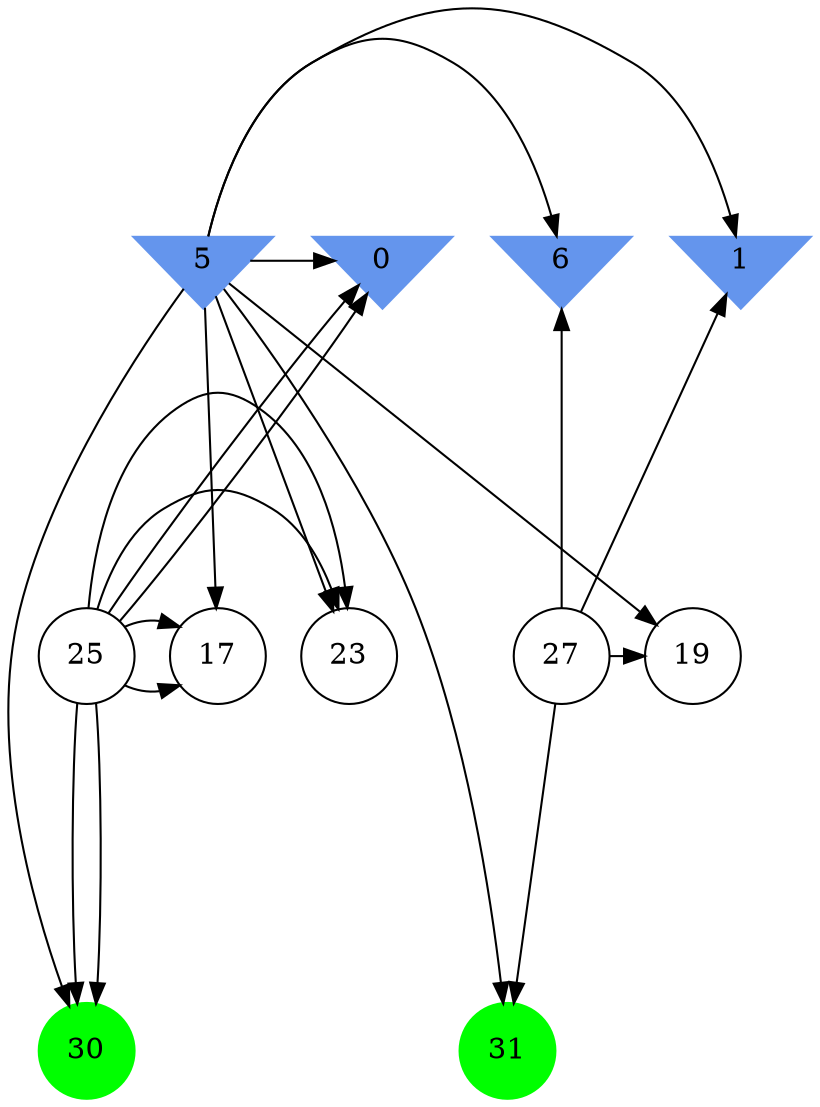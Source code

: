 digraph brain {
	ranksep=2.0;
	0 [shape=invtriangle,style=filled,color=cornflowerblue];
	1 [shape=invtriangle,style=filled,color=cornflowerblue];
	5 [shape=invtriangle,style=filled,color=cornflowerblue];
	6 [shape=invtriangle,style=filled,color=cornflowerblue];
	17 [shape=circle,color=black];
	19 [shape=circle,color=black];
	23 [shape=circle,color=black];
	25 [shape=circle,color=black];
	27 [shape=circle,color=black];
	30 [shape=circle,style=filled,color=green];
	31 [shape=circle,style=filled,color=green];
	25	->	23;
	25	->	0;
	25	->	30;
	25	->	17;
	5	->	23;
	5	->	0;
	5	->	30;
	5	->	17;
	25	->	23;
	25	->	0;
	25	->	30;
	25	->	17;
	27	->	1;
	27	->	19;
	27	->	6;
	27	->	31;
	5	->	1;
	5	->	19;
	5	->	6;
	5	->	31;
	{ rank=same; 0; 1; 5; 6; }
	{ rank=same; 17; 19; 23; 25; 27; }
	{ rank=same; 30; 31; }
}
